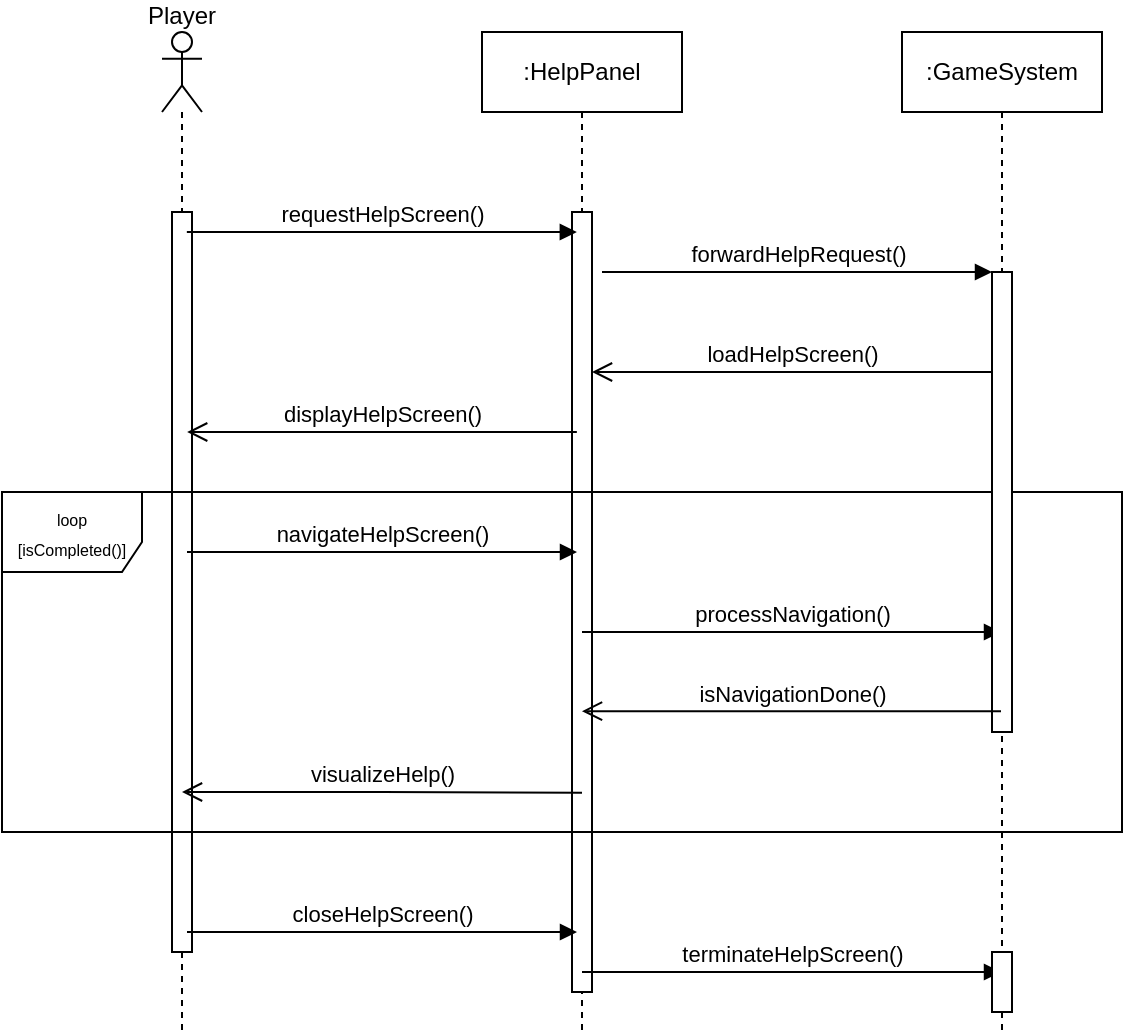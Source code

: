 <mxfile version="24.7.17">
  <diagram name="Page-1" id="0Awox8vpgQFOPTNNr-SR">
    <mxGraphModel dx="955" dy="698" grid="1" gridSize="10" guides="1" tooltips="1" connect="1" arrows="1" fold="1" page="1" pageScale="1" pageWidth="850" pageHeight="1100" math="0" shadow="0">
      <root>
        <mxCell id="0" />
        <mxCell id="1" parent="0" />
        <mxCell id="Erd0pCjpf10aL4VD4ASl-1" value="Player&lt;div&gt;&lt;br&gt;&lt;/div&gt;&lt;div&gt;&lt;br&gt;&lt;/div&gt;&lt;div&gt;&lt;br&gt;&lt;/div&gt;&lt;div&gt;&lt;br&gt;&lt;/div&gt;" style="shape=umlLifeline;perimeter=lifelinePerimeter;whiteSpace=wrap;html=1;container=1;dropTarget=0;collapsible=0;recursiveResize=0;outlineConnect=0;portConstraint=eastwest;newEdgeStyle={&quot;curved&quot;:0,&quot;rounded&quot;:0};participant=umlActor;" parent="1" vertex="1">
          <mxGeometry x="170" y="120" width="20" height="500" as="geometry" />
        </mxCell>
        <mxCell id="IvMWWoh6O5VcTkv94cO7-5" value="" style="html=1;points=[[0,0,0,0,5],[0,1,0,0,-5],[1,0,0,0,5],[1,1,0,0,-5]];perimeter=orthogonalPerimeter;outlineConnect=0;targetShapes=umlLifeline;portConstraint=eastwest;newEdgeStyle={&quot;curved&quot;:0,&quot;rounded&quot;:0};" vertex="1" parent="Erd0pCjpf10aL4VD4ASl-1">
          <mxGeometry x="5" y="90" width="10" height="370" as="geometry" />
        </mxCell>
        <mxCell id="Erd0pCjpf10aL4VD4ASl-2" value=":HelpPanel" style="shape=umlLifeline;perimeter=lifelinePerimeter;whiteSpace=wrap;html=1;container=1;dropTarget=0;collapsible=0;recursiveResize=0;outlineConnect=0;portConstraint=eastwest;newEdgeStyle={&quot;curved&quot;:0,&quot;rounded&quot;:0};" parent="1" vertex="1">
          <mxGeometry x="330" y="120" width="100" height="500" as="geometry" />
        </mxCell>
        <mxCell id="IvMWWoh6O5VcTkv94cO7-2" value="" style="html=1;points=[[0,0,0,0,5],[0,1,0,0,-5],[1,0,0,0,5],[1,1,0,0,-5]];perimeter=orthogonalPerimeter;outlineConnect=0;targetShapes=umlLifeline;portConstraint=eastwest;newEdgeStyle={&quot;curved&quot;:0,&quot;rounded&quot;:0};" vertex="1" parent="Erd0pCjpf10aL4VD4ASl-2">
          <mxGeometry x="45" y="90" width="10" height="390" as="geometry" />
        </mxCell>
        <mxCell id="Erd0pCjpf10aL4VD4ASl-3" value="requestHelpScreen()" style="html=1;verticalAlign=bottom;endArrow=block;curved=0;rounded=0;" parent="1" edge="1">
          <mxGeometry width="80" relative="1" as="geometry">
            <mxPoint x="182.42" y="220" as="sourcePoint" />
            <mxPoint x="377.42" y="220" as="targetPoint" />
          </mxGeometry>
        </mxCell>
        <mxCell id="Erd0pCjpf10aL4VD4ASl-5" value="loadHelpScreen()" style="html=1;verticalAlign=bottom;endArrow=open;endSize=8;curved=0;rounded=0;" parent="1" edge="1" target="IvMWWoh6O5VcTkv94cO7-2">
          <mxGeometry x="0.002" relative="1" as="geometry">
            <mxPoint x="584.84" y="290" as="sourcePoint" />
            <mxPoint x="389.995" y="290" as="targetPoint" />
            <Array as="points">
              <mxPoint x="499.84" y="290" />
            </Array>
            <mxPoint as="offset" />
          </mxGeometry>
        </mxCell>
        <mxCell id="Erd0pCjpf10aL4VD4ASl-27" value="closeHelpScreen()" style="html=1;verticalAlign=bottom;endArrow=block;curved=0;rounded=0;" parent="1" edge="1">
          <mxGeometry width="80" relative="1" as="geometry">
            <mxPoint x="182.5" y="570" as="sourcePoint" />
            <mxPoint x="377.5" y="570" as="targetPoint" />
            <mxPoint as="offset" />
          </mxGeometry>
        </mxCell>
        <mxCell id="Erd0pCjpf10aL4VD4ASl-31" value="terminateHelpScreen()" style="html=1;verticalAlign=bottom;endArrow=block;curved=0;rounded=0;" parent="1" target="LBmFKRfOaEfn4A8cY6IC-1" edge="1">
          <mxGeometry width="80" relative="1" as="geometry">
            <mxPoint x="380" y="590" as="sourcePoint" />
            <mxPoint x="575" y="590" as="targetPoint" />
          </mxGeometry>
        </mxCell>
        <mxCell id="Hrz58qe9vxwctcW8gFNo-3" value="&lt;span style=&quot;font-size: 8px;&quot;&gt;loop&lt;/span&gt;&lt;div&gt;&lt;span style=&quot;font-size: 8px;&quot;&gt;[isCompleted()]&lt;/span&gt;&lt;/div&gt;" style="shape=umlFrame;whiteSpace=wrap;html=1;pointerEvents=0;width=70;height=40;" parent="1" vertex="1">
          <mxGeometry x="90" y="350" width="560" height="170" as="geometry" />
        </mxCell>
        <mxCell id="Hrz58qe9vxwctcW8gFNo-10" value="displayHelpScreen()" style="html=1;verticalAlign=bottom;endArrow=open;endSize=8;curved=0;rounded=0;" parent="1" edge="1">
          <mxGeometry x="0.0" relative="1" as="geometry">
            <mxPoint x="377.42" y="320" as="sourcePoint" />
            <mxPoint x="182.575" y="320" as="targetPoint" />
            <Array as="points">
              <mxPoint x="292.42" y="320" />
            </Array>
            <mxPoint as="offset" />
          </mxGeometry>
        </mxCell>
        <mxCell id="Hrz58qe9vxwctcW8gFNo-11" value="navigateHelpScreen()" style="html=1;verticalAlign=bottom;endArrow=block;curved=0;rounded=0;" parent="1" edge="1">
          <mxGeometry width="80" relative="1" as="geometry">
            <mxPoint x="182.5" y="380" as="sourcePoint" />
            <mxPoint x="377.5" y="380" as="targetPoint" />
            <Array as="points">
              <mxPoint x="280" y="380" />
            </Array>
            <mxPoint as="offset" />
          </mxGeometry>
        </mxCell>
        <mxCell id="Hrz58qe9vxwctcW8gFNo-14" value="processNavigation()" style="html=1;verticalAlign=bottom;endArrow=block;curved=0;rounded=0;" parent="1" target="LBmFKRfOaEfn4A8cY6IC-1" edge="1">
          <mxGeometry width="80" relative="1" as="geometry">
            <mxPoint x="380" y="420" as="sourcePoint" />
            <mxPoint x="575" y="420" as="targetPoint" />
            <Array as="points">
              <mxPoint x="477.5" y="420" />
            </Array>
            <mxPoint as="offset" />
          </mxGeometry>
        </mxCell>
        <mxCell id="LBmFKRfOaEfn4A8cY6IC-1" value=":GameSystem" style="shape=umlLifeline;perimeter=lifelinePerimeter;whiteSpace=wrap;html=1;container=1;dropTarget=0;collapsible=0;recursiveResize=0;outlineConnect=0;portConstraint=eastwest;newEdgeStyle={&quot;curved&quot;:0,&quot;rounded&quot;:0};" parent="1" vertex="1">
          <mxGeometry x="540" y="120" width="100" height="500" as="geometry" />
        </mxCell>
        <mxCell id="IvMWWoh6O5VcTkv94cO7-3" value="" style="html=1;points=[[0,0,0,0,5],[0,1,0,0,-5],[1,0,0,0,5],[1,1,0,0,-5]];perimeter=orthogonalPerimeter;outlineConnect=0;targetShapes=umlLifeline;portConstraint=eastwest;newEdgeStyle={&quot;curved&quot;:0,&quot;rounded&quot;:0};" vertex="1" parent="LBmFKRfOaEfn4A8cY6IC-1">
          <mxGeometry x="45" y="120" width="10" height="230" as="geometry" />
        </mxCell>
        <mxCell id="IvMWWoh6O5VcTkv94cO7-4" value="" style="html=1;points=[[0,0,0,0,5],[0,1,0,0,-5],[1,0,0,0,5],[1,1,0,0,-5]];perimeter=orthogonalPerimeter;outlineConnect=0;targetShapes=umlLifeline;portConstraint=eastwest;newEdgeStyle={&quot;curved&quot;:0,&quot;rounded&quot;:0};" vertex="1" parent="LBmFKRfOaEfn4A8cY6IC-1">
          <mxGeometry x="45" y="460" width="10" height="30" as="geometry" />
        </mxCell>
        <mxCell id="LBmFKRfOaEfn4A8cY6IC-2" value="forwardHelpRequest()" style="html=1;verticalAlign=bottom;endArrow=block;curved=0;rounded=0;" parent="1" edge="1">
          <mxGeometry width="80" relative="1" as="geometry">
            <mxPoint x="390" y="240" as="sourcePoint" />
            <mxPoint x="585" y="240" as="targetPoint" />
          </mxGeometry>
        </mxCell>
        <mxCell id="LBmFKRfOaEfn4A8cY6IC-3" value="isNavigationDone()" style="html=1;verticalAlign=bottom;endArrow=open;endSize=8;curved=0;rounded=0;" parent="1" source="LBmFKRfOaEfn4A8cY6IC-1" edge="1">
          <mxGeometry x="-0.002" relative="1" as="geometry">
            <mxPoint x="574.84" y="459.6" as="sourcePoint" />
            <mxPoint x="379.995" y="459.6" as="targetPoint" />
            <Array as="points">
              <mxPoint x="489.84" y="459.6" />
            </Array>
            <mxPoint as="offset" />
          </mxGeometry>
        </mxCell>
        <mxCell id="LBmFKRfOaEfn4A8cY6IC-4" value="visualizeHelp()" style="html=1;verticalAlign=bottom;endArrow=open;endSize=8;curved=0;rounded=0;" parent="1" edge="1">
          <mxGeometry x="-0.002" relative="1" as="geometry">
            <mxPoint x="380" y="500.4" as="sourcePoint" />
            <mxPoint x="180" y="500" as="targetPoint" />
            <Array as="points">
              <mxPoint x="279.84" y="500" />
            </Array>
            <mxPoint as="offset" />
          </mxGeometry>
        </mxCell>
      </root>
    </mxGraphModel>
  </diagram>
</mxfile>
